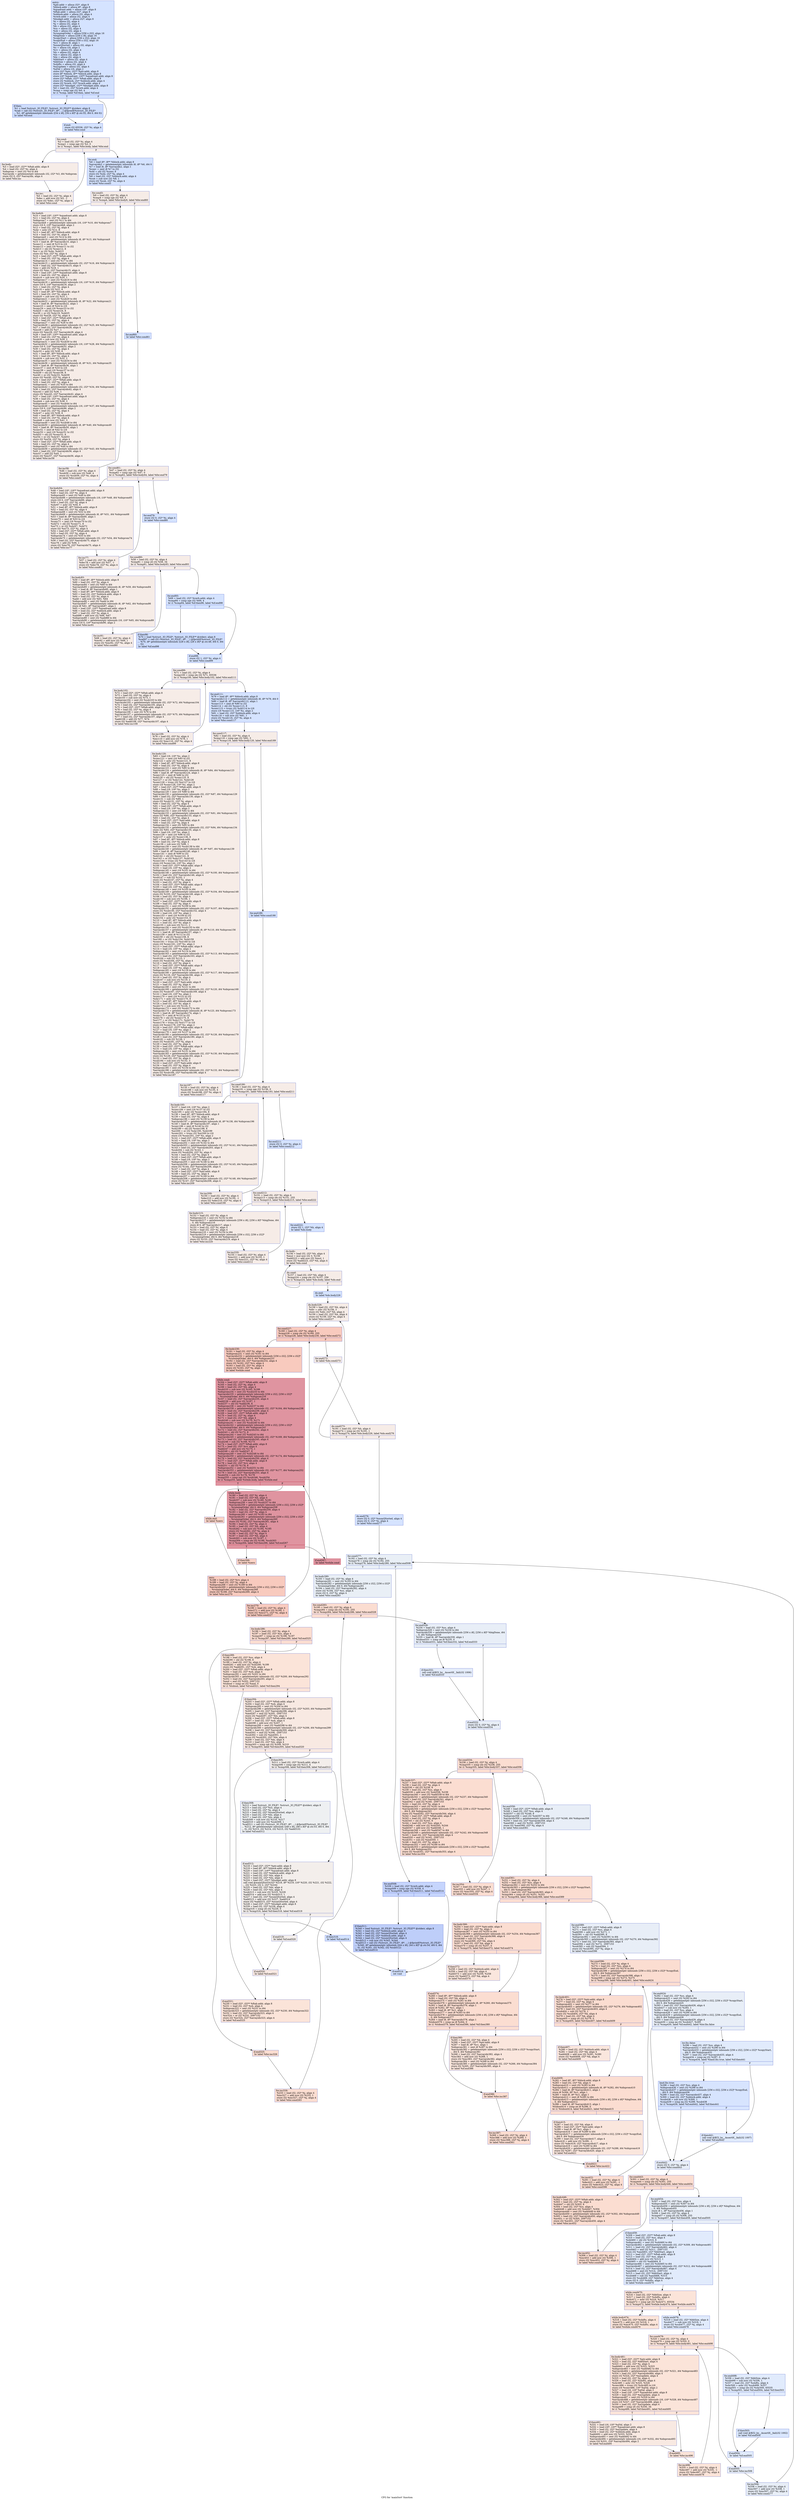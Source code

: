digraph "CFG for 'mainSort' function" {
	label="CFG for 'mainSort' function";

	Node0x558afbf43a50 [shape=record,color="#3d50c3ff", style=filled, fillcolor="#a1c0ff70",label="{entry:\l  %ptr.addr = alloca i32*, align 8\l  %block.addr = alloca i8*, align 8\l  %quadrant.addr = alloca i16*, align 8\l  %ftab.addr = alloca i32*, align 8\l  %nblock.addr = alloca i32, align 4\l  %verb.addr = alloca i32, align 4\l  %budget.addr = alloca i32*, align 8\l  %i = alloca i32, align 4\l  %j = alloca i32, align 4\l  %k = alloca i32, align 4\l  %ss = alloca i32, align 4\l  %sb = alloca i32, align 4\l  %runningOrder = alloca [256 x i32], align 16\l  %bigDone = alloca [256 x i8], align 16\l  %copyStart = alloca [256 x i32], align 16\l  %copyEnd = alloca [256 x i32], align 16\l  %c1 = alloca i8, align 1\l  %numQSorted = alloca i32, align 4\l  %s = alloca i16, align 2\l  %vv = alloca i32, align 4\l  %h = alloca i32, align 4\l  %lo = alloca i32, align 4\l  %hi = alloca i32, align 4\l  %bbStart = alloca i32, align 4\l  %bbSize = alloca i32, align 4\l  %shifts = alloca i32, align 4\l  %a2update = alloca i32, align 4\l  %qVal = alloca i16, align 2\l  store i32* %ptr, i32** %ptr.addr, align 8\l  store i8* %block, i8** %block.addr, align 8\l  store i16* %quadrant, i16** %quadrant.addr, align 8\l  store i32* %ftab, i32** %ftab.addr, align 8\l  store i32 %nblock, i32* %nblock.addr, align 4\l  store i32 %verb, i32* %verb.addr, align 4\l  store i32* %budget, i32** %budget.addr, align 8\l  %0 = load i32, i32* %verb.addr, align 4\l  %cmp = icmp sge i32 %0, 4\l  br i1 %cmp, label %if.then, label %if.end\l|{<s0>T|<s1>F}}"];
	Node0x558afbf43a50:s0 -> Node0x558afbf4bcd0;
	Node0x558afbf43a50:s1 -> Node0x558afbf4bd40;
	Node0x558afbf4bcd0 [shape=record,color="#3d50c3ff", style=filled, fillcolor="#8fb1fe70",label="{if.then:                                          \l  %1 = load %struct._IO_FILE*, %struct._IO_FILE** @stderr, align 8\l  %call = call i32 (%struct._IO_FILE*, i8*, ...) @fprintf(%struct._IO_FILE*\l... %1, i8* getelementptr inbounds ([34 x i8], [34 x i8]* @.str.52, i64 0, i64 0))\l  br label %if.end\l}"];
	Node0x558afbf4bcd0 -> Node0x558afbf4bd40;
	Node0x558afbf4bd40 [shape=record,color="#3d50c3ff", style=filled, fillcolor="#a1c0ff70",label="{if.end:                                           \l  store i32 65536, i32* %i, align 4\l  br label %for.cond\l}"];
	Node0x558afbf4bd40 -> Node0x558afbf4c1c0;
	Node0x558afbf4c1c0 [shape=record,color="#3d50c3ff", style=filled, fillcolor="#ead5c970",label="{for.cond:                                         \l  %2 = load i32, i32* %i, align 4\l  %cmp1 = icmp sge i32 %2, 0\l  br i1 %cmp1, label %for.body, label %for.end\l|{<s0>T|<s1>F}}"];
	Node0x558afbf4c1c0:s0 -> Node0x558afbf4c3e0;
	Node0x558afbf4c1c0:s1 -> Node0x558afbf4c460;
	Node0x558afbf4c3e0 [shape=record,color="#3d50c3ff", style=filled, fillcolor="#ead5c970",label="{for.body:                                         \l  %3 = load i32*, i32** %ftab.addr, align 8\l  %4 = load i32, i32* %i, align 4\l  %idxprom = sext i32 %4 to i64\l  %arrayidx = getelementptr inbounds i32, i32* %3, i64 %idxprom\l  store i32 0, i32* %arrayidx, align 4\l  br label %for.inc\l}"];
	Node0x558afbf4c3e0 -> Node0x558afbf4c870;
	Node0x558afbf4c870 [shape=record,color="#3d50c3ff", style=filled, fillcolor="#ead5c970",label="{for.inc:                                          \l  %5 = load i32, i32* %i, align 4\l  %dec = add nsw i32 %5, -1\l  store i32 %dec, i32* %i, align 4\l  br label %for.cond\l}"];
	Node0x558afbf4c870 -> Node0x558afbf4c1c0;
	Node0x558afbf4c460 [shape=record,color="#3d50c3ff", style=filled, fillcolor="#a1c0ff70",label="{for.end:                                          \l  %6 = load i8*, i8** %block.addr, align 8\l  %arrayidx2 = getelementptr inbounds i8, i8* %6, i64 0\l  %7 = load i8, i8* %arrayidx2, align 1\l  %conv = zext i8 %7 to i32\l  %shl = shl i32 %conv, 8\l  store i32 %shl, i32* %j, align 4\l  %8 = load i32, i32* %nblock.addr, align 4\l  %sub = sub nsw i32 %8, 1\l  store i32 %sub, i32* %i, align 4\l  br label %for.cond3\l}"];
	Node0x558afbf4c460 -> Node0x558afbf4c660;
	Node0x558afbf4c660 [shape=record,color="#3d50c3ff", style=filled, fillcolor="#ead5c970",label="{for.cond3:                                        \l  %9 = load i32, i32* %i, align 4\l  %cmp4 = icmp sge i32 %9, 3\l  br i1 %cmp4, label %for.body6, label %for.end60\l|{<s0>T|<s1>F}}"];
	Node0x558afbf4c660:s0 -> Node0x558afbf4d910;
	Node0x558afbf4c660:s1 -> Node0x558afbf4d990;
	Node0x558afbf4d910 [shape=record,color="#3d50c3ff", style=filled, fillcolor="#ead5c970",label="{for.body6:                                        \l  %10 = load i16*, i16** %quadrant.addr, align 8\l  %11 = load i32, i32* %i, align 4\l  %idxprom7 = sext i32 %11 to i64\l  %arrayidx8 = getelementptr inbounds i16, i16* %10, i64 %idxprom7\l  store i16 0, i16* %arrayidx8, align 2\l  %12 = load i32, i32* %j, align 4\l  %shr = ashr i32 %12, 8\l  %13 = load i8*, i8** %block.addr, align 8\l  %14 = load i32, i32* %i, align 4\l  %idxprom9 = sext i32 %14 to i64\l  %arrayidx10 = getelementptr inbounds i8, i8* %13, i64 %idxprom9\l  %15 = load i8, i8* %arrayidx10, align 1\l  %conv11 = zext i8 %15 to i16\l  %conv12 = zext i16 %conv11 to i32\l  %shl13 = shl i32 %conv12, 8\l  %or = or i32 %shr, %shl13\l  store i32 %or, i32* %j, align 4\l  %16 = load i32*, i32** %ftab.addr, align 8\l  %17 = load i32, i32* %j, align 4\l  %idxprom14 = sext i32 %17 to i64\l  %arrayidx15 = getelementptr inbounds i32, i32* %16, i64 %idxprom14\l  %18 = load i32, i32* %arrayidx15, align 4\l  %inc = add i32 %18, 1\l  store i32 %inc, i32* %arrayidx15, align 4\l  %19 = load i16*, i16** %quadrant.addr, align 8\l  %20 = load i32, i32* %i, align 4\l  %sub16 = sub nsw i32 %20, 1\l  %idxprom17 = sext i32 %sub16 to i64\l  %arrayidx18 = getelementptr inbounds i16, i16* %19, i64 %idxprom17\l  store i16 0, i16* %arrayidx18, align 2\l  %21 = load i32, i32* %j, align 4\l  %shr19 = ashr i32 %21, 8\l  %22 = load i8*, i8** %block.addr, align 8\l  %23 = load i32, i32* %i, align 4\l  %sub20 = sub nsw i32 %23, 1\l  %idxprom21 = sext i32 %sub20 to i64\l  %arrayidx22 = getelementptr inbounds i8, i8* %22, i64 %idxprom21\l  %24 = load i8, i8* %arrayidx22, align 1\l  %conv23 = zext i8 %24 to i16\l  %conv24 = zext i16 %conv23 to i32\l  %shl25 = shl i32 %conv24, 8\l  %or26 = or i32 %shr19, %shl25\l  store i32 %or26, i32* %j, align 4\l  %25 = load i32*, i32** %ftab.addr, align 8\l  %26 = load i32, i32* %j, align 4\l  %idxprom27 = sext i32 %26 to i64\l  %arrayidx28 = getelementptr inbounds i32, i32* %25, i64 %idxprom27\l  %27 = load i32, i32* %arrayidx28, align 4\l  %inc29 = add i32 %27, 1\l  store i32 %inc29, i32* %arrayidx28, align 4\l  %28 = load i16*, i16** %quadrant.addr, align 8\l  %29 = load i32, i32* %i, align 4\l  %sub30 = sub nsw i32 %29, 2\l  %idxprom31 = sext i32 %sub30 to i64\l  %arrayidx32 = getelementptr inbounds i16, i16* %28, i64 %idxprom31\l  store i16 0, i16* %arrayidx32, align 2\l  %30 = load i32, i32* %j, align 4\l  %shr33 = ashr i32 %30, 8\l  %31 = load i8*, i8** %block.addr, align 8\l  %32 = load i32, i32* %i, align 4\l  %sub34 = sub nsw i32 %32, 2\l  %idxprom35 = sext i32 %sub34 to i64\l  %arrayidx36 = getelementptr inbounds i8, i8* %31, i64 %idxprom35\l  %33 = load i8, i8* %arrayidx36, align 1\l  %conv37 = zext i8 %33 to i16\l  %conv38 = zext i16 %conv37 to i32\l  %shl39 = shl i32 %conv38, 8\l  %or40 = or i32 %shr33, %shl39\l  store i32 %or40, i32* %j, align 4\l  %34 = load i32*, i32** %ftab.addr, align 8\l  %35 = load i32, i32* %j, align 4\l  %idxprom41 = sext i32 %35 to i64\l  %arrayidx42 = getelementptr inbounds i32, i32* %34, i64 %idxprom41\l  %36 = load i32, i32* %arrayidx42, align 4\l  %inc43 = add i32 %36, 1\l  store i32 %inc43, i32* %arrayidx42, align 4\l  %37 = load i16*, i16** %quadrant.addr, align 8\l  %38 = load i32, i32* %i, align 4\l  %sub44 = sub nsw i32 %38, 3\l  %idxprom45 = sext i32 %sub44 to i64\l  %arrayidx46 = getelementptr inbounds i16, i16* %37, i64 %idxprom45\l  store i16 0, i16* %arrayidx46, align 2\l  %39 = load i32, i32* %j, align 4\l  %shr47 = ashr i32 %39, 8\l  %40 = load i8*, i8** %block.addr, align 8\l  %41 = load i32, i32* %i, align 4\l  %sub48 = sub nsw i32 %41, 3\l  %idxprom49 = sext i32 %sub48 to i64\l  %arrayidx50 = getelementptr inbounds i8, i8* %40, i64 %idxprom49\l  %42 = load i8, i8* %arrayidx50, align 1\l  %conv51 = zext i8 %42 to i16\l  %conv52 = zext i16 %conv51 to i32\l  %shl53 = shl i32 %conv52, 8\l  %or54 = or i32 %shr47, %shl53\l  store i32 %or54, i32* %j, align 4\l  %43 = load i32*, i32** %ftab.addr, align 8\l  %44 = load i32, i32* %j, align 4\l  %idxprom55 = sext i32 %44 to i64\l  %arrayidx56 = getelementptr inbounds i32, i32* %43, i64 %idxprom55\l  %45 = load i32, i32* %arrayidx56, align 4\l  %inc57 = add i32 %45, 1\l  store i32 %inc57, i32* %arrayidx56, align 4\l  br label %for.inc58\l}"];
	Node0x558afbf4d910 -> Node0x558afbf51bc0;
	Node0x558afbf51bc0 [shape=record,color="#3d50c3ff", style=filled, fillcolor="#ead5c970",label="{for.inc58:                                        \l  %46 = load i32, i32* %i, align 4\l  %sub59 = sub nsw i32 %46, 4\l  store i32 %sub59, i32* %i, align 4\l  br label %for.cond3\l}"];
	Node0x558afbf51bc0 -> Node0x558afbf4c660;
	Node0x558afbf4d990 [shape=record,color="#3d50c3ff", style=filled, fillcolor="#a1c0ff70",label="{for.end60:                                        \l  br label %for.cond61\l}"];
	Node0x558afbf4d990 -> Node0x558afbf51ed0;
	Node0x558afbf51ed0 [shape=record,color="#3d50c3ff", style=filled, fillcolor="#ead5c970",label="{for.cond61:                                       \l  %47 = load i32, i32* %i, align 4\l  %cmp62 = icmp sge i32 %47, 0\l  br i1 %cmp62, label %for.body64, label %for.end79\l|{<s0>T|<s1>F}}"];
	Node0x558afbf51ed0:s0 -> Node0x558afbf520e0;
	Node0x558afbf51ed0:s1 -> Node0x558afbf52160;
	Node0x558afbf520e0 [shape=record,color="#3d50c3ff", style=filled, fillcolor="#ead5c970",label="{for.body64:                                       \l  %48 = load i16*, i16** %quadrant.addr, align 8\l  %49 = load i32, i32* %i, align 4\l  %idxprom65 = sext i32 %49 to i64\l  %arrayidx66 = getelementptr inbounds i16, i16* %48, i64 %idxprom65\l  store i16 0, i16* %arrayidx66, align 2\l  %50 = load i32, i32* %j, align 4\l  %shr67 = ashr i32 %50, 8\l  %51 = load i8*, i8** %block.addr, align 8\l  %52 = load i32, i32* %i, align 4\l  %idxprom68 = sext i32 %52 to i64\l  %arrayidx69 = getelementptr inbounds i8, i8* %51, i64 %idxprom68\l  %53 = load i8, i8* %arrayidx69, align 1\l  %conv70 = zext i8 %53 to i16\l  %conv71 = zext i16 %conv70 to i32\l  %shl72 = shl i32 %conv71, 8\l  %or73 = or i32 %shr67, %shl72\l  store i32 %or73, i32* %j, align 4\l  %54 = load i32*, i32** %ftab.addr, align 8\l  %55 = load i32, i32* %j, align 4\l  %idxprom74 = sext i32 %55 to i64\l  %arrayidx75 = getelementptr inbounds i32, i32* %54, i64 %idxprom74\l  %56 = load i32, i32* %arrayidx75, align 4\l  %inc76 = add i32 %56, 1\l  store i32 %inc76, i32* %arrayidx75, align 4\l  br label %for.inc77\l}"];
	Node0x558afbf520e0 -> Node0x558afbf53060;
	Node0x558afbf53060 [shape=record,color="#3d50c3ff", style=filled, fillcolor="#ead5c970",label="{for.inc77:                                        \l  %57 = load i32, i32* %i, align 4\l  %dec78 = add nsw i32 %57, -1\l  store i32 %dec78, i32* %i, align 4\l  br label %for.cond61\l}"];
	Node0x558afbf53060 -> Node0x558afbf51ed0;
	Node0x558afbf52160 [shape=record,color="#3d50c3ff", style=filled, fillcolor="#a1c0ff70",label="{for.end79:                                        \l  store i32 0, i32* %i, align 4\l  br label %for.cond80\l}"];
	Node0x558afbf52160 -> Node0x558afbf53400;
	Node0x558afbf53400 [shape=record,color="#3d50c3ff", style=filled, fillcolor="#ead5c970",label="{for.cond80:                                       \l  %58 = load i32, i32* %i, align 4\l  %cmp81 = icmp slt i32 %58, 34\l  br i1 %cmp81, label %for.body83, label %for.end93\l|{<s0>T|<s1>F}}"];
	Node0x558afbf53400:s0 -> Node0x558afbf53610;
	Node0x558afbf53400:s1 -> Node0x558afbf53690;
	Node0x558afbf53610 [shape=record,color="#3d50c3ff", style=filled, fillcolor="#ead5c970",label="{for.body83:                                       \l  %59 = load i8*, i8** %block.addr, align 8\l  %60 = load i32, i32* %i, align 4\l  %idxprom84 = sext i32 %60 to i64\l  %arrayidx85 = getelementptr inbounds i8, i8* %59, i64 %idxprom84\l  %61 = load i8, i8* %arrayidx85, align 1\l  %62 = load i8*, i8** %block.addr, align 8\l  %63 = load i32, i32* %nblock.addr, align 4\l  %64 = load i32, i32* %i, align 4\l  %add = add nsw i32 %63, %64\l  %idxprom86 = sext i32 %add to i64\l  %arrayidx87 = getelementptr inbounds i8, i8* %62, i64 %idxprom86\l  store i8 %61, i8* %arrayidx87, align 1\l  %65 = load i16*, i16** %quadrant.addr, align 8\l  %66 = load i32, i32* %nblock.addr, align 4\l  %67 = load i32, i32* %i, align 4\l  %add88 = add nsw i32 %66, %67\l  %idxprom89 = sext i32 %add88 to i64\l  %arrayidx90 = getelementptr inbounds i16, i16* %65, i64 %idxprom89\l  store i16 0, i16* %arrayidx90, align 2\l  br label %for.inc91\l}"];
	Node0x558afbf53610 -> Node0x558afbf54280;
	Node0x558afbf54280 [shape=record,color="#3d50c3ff", style=filled, fillcolor="#ead5c970",label="{for.inc91:                                        \l  %68 = load i32, i32* %i, align 4\l  %inc92 = add nsw i32 %68, 1\l  store i32 %inc92, i32* %i, align 4\l  br label %for.cond80\l}"];
	Node0x558afbf54280 -> Node0x558afbf53400;
	Node0x558afbf53690 [shape=record,color="#3d50c3ff", style=filled, fillcolor="#a1c0ff70",label="{for.end93:                                        \l  %69 = load i32, i32* %verb.addr, align 4\l  %cmp94 = icmp sge i32 %69, 4\l  br i1 %cmp94, label %if.then96, label %if.end98\l|{<s0>T|<s1>F}}"];
	Node0x558afbf53690:s0 -> Node0x558afbf546b0;
	Node0x558afbf53690:s1 -> Node0x558afbf54730;
	Node0x558afbf546b0 [shape=record,color="#3d50c3ff", style=filled, fillcolor="#8fb1fe70",label="{if.then96:                                        \l  %70 = load %struct._IO_FILE*, %struct._IO_FILE** @stderr, align 8\l  %call97 = call i32 (%struct._IO_FILE*, i8*, ...) @fprintf(%struct._IO_FILE*\l... %70, i8* getelementptr inbounds ([28 x i8], [28 x i8]* @.str.48, i64 0, i64\l... 0))\l  br label %if.end98\l}"];
	Node0x558afbf546b0 -> Node0x558afbf54730;
	Node0x558afbf54730 [shape=record,color="#3d50c3ff", style=filled, fillcolor="#a1c0ff70",label="{if.end98:                                         \l  store i32 1, i32* %i, align 4\l  br label %for.cond99\l}"];
	Node0x558afbf54730 -> Node0x558afbf54b00;
	Node0x558afbf54b00 [shape=record,color="#3d50c3ff", style=filled, fillcolor="#ead5c970",label="{for.cond99:                                       \l  %71 = load i32, i32* %i, align 4\l  %cmp100 = icmp sle i32 %71, 65536\l  br i1 %cmp100, label %for.body102, label %for.end111\l|{<s0>T|<s1>F}}"];
	Node0x558afbf54b00:s0 -> Node0x558afbf54d10;
	Node0x558afbf54b00:s1 -> Node0x558afbf54d90;
	Node0x558afbf54d10 [shape=record,color="#3d50c3ff", style=filled, fillcolor="#ead5c970",label="{for.body102:                                      \l  %72 = load i32*, i32** %ftab.addr, align 8\l  %73 = load i32, i32* %i, align 4\l  %sub103 = sub nsw i32 %73, 1\l  %idxprom104 = sext i32 %sub103 to i64\l  %arrayidx105 = getelementptr inbounds i32, i32* %72, i64 %idxprom104\l  %74 = load i32, i32* %arrayidx105, align 4\l  %75 = load i32*, i32** %ftab.addr, align 8\l  %76 = load i32, i32* %i, align 4\l  %idxprom106 = sext i32 %76 to i64\l  %arrayidx107 = getelementptr inbounds i32, i32* %75, i64 %idxprom106\l  %77 = load i32, i32* %arrayidx107, align 4\l  %add108 = add i32 %77, %74\l  store i32 %add108, i32* %arrayidx107, align 4\l  br label %for.inc109\l}"];
	Node0x558afbf54d10 -> Node0x558afbf55630;
	Node0x558afbf55630 [shape=record,color="#3d50c3ff", style=filled, fillcolor="#ead5c970",label="{for.inc109:                                       \l  %78 = load i32, i32* %i, align 4\l  %inc110 = add nsw i32 %78, 1\l  store i32 %inc110, i32* %i, align 4\l  br label %for.cond99\l}"];
	Node0x558afbf55630 -> Node0x558afbf54b00;
	Node0x558afbf54d90 [shape=record,color="#3d50c3ff", style=filled, fillcolor="#a1c0ff70",label="{for.end111:                                       \l  %79 = load i8*, i8** %block.addr, align 8\l  %arrayidx112 = getelementptr inbounds i8, i8* %79, i64 0\l  %80 = load i8, i8* %arrayidx112, align 1\l  %conv113 = zext i8 %80 to i32\l  %shl114 = shl i32 %conv113, 8\l  %conv115 = trunc i32 %shl114 to i16\l  store i16 %conv115, i16* %s, align 2\l  %81 = load i32, i32* %nblock.addr, align 4\l  %sub116 = sub nsw i32 %81, 1\l  store i32 %sub116, i32* %i, align 4\l  br label %for.cond117\l}"];
	Node0x558afbf54d90 -> Node0x558afbf55f00;
	Node0x558afbf55f00 [shape=record,color="#3d50c3ff", style=filled, fillcolor="#ead5c970",label="{for.cond117:                                      \l  %82 = load i32, i32* %i, align 4\l  %cmp118 = icmp sge i32 %82, 3\l  br i1 %cmp118, label %for.body120, label %for.end189\l|{<s0>T|<s1>F}}"];
	Node0x558afbf55f00:s0 -> Node0x558afbf56110;
	Node0x558afbf55f00:s1 -> Node0x558afbf56190;
	Node0x558afbf56110 [shape=record,color="#3d50c3ff", style=filled, fillcolor="#ead5c970",label="{for.body120:                                      \l  %83 = load i16, i16* %s, align 2\l  %conv121 = zext i16 %83 to i32\l  %shr122 = ashr i32 %conv121, 8\l  %84 = load i8*, i8** %block.addr, align 8\l  %85 = load i32, i32* %i, align 4\l  %idxprom123 = sext i32 %85 to i64\l  %arrayidx124 = getelementptr inbounds i8, i8* %84, i64 %idxprom123\l  %86 = load i8, i8* %arrayidx124, align 1\l  %conv125 = zext i8 %86 to i32\l  %shl126 = shl i32 %conv125, 8\l  %or127 = or i32 %shr122, %shl126\l  %conv128 = trunc i32 %or127 to i16\l  store i16 %conv128, i16* %s, align 2\l  %87 = load i32*, i32** %ftab.addr, align 8\l  %88 = load i16, i16* %s, align 2\l  %idxprom129 = zext i16 %88 to i64\l  %arrayidx130 = getelementptr inbounds i32, i32* %87, i64 %idxprom129\l  %89 = load i32, i32* %arrayidx130, align 4\l  %sub131 = sub i32 %89, 1\l  store i32 %sub131, i32* %j, align 4\l  %90 = load i32, i32* %j, align 4\l  %91 = load i32*, i32** %ftab.addr, align 8\l  %92 = load i16, i16* %s, align 2\l  %idxprom132 = zext i16 %92 to i64\l  %arrayidx133 = getelementptr inbounds i32, i32* %91, i64 %idxprom132\l  store i32 %90, i32* %arrayidx133, align 4\l  %93 = load i32, i32* %i, align 4\l  %94 = load i32*, i32** %ptr.addr, align 8\l  %95 = load i32, i32* %j, align 4\l  %idxprom134 = sext i32 %95 to i64\l  %arrayidx135 = getelementptr inbounds i32, i32* %94, i64 %idxprom134\l  store i32 %93, i32* %arrayidx135, align 4\l  %96 = load i16, i16* %s, align 2\l  %conv136 = zext i16 %96 to i32\l  %shr137 = ashr i32 %conv136, 8\l  %97 = load i8*, i8** %block.addr, align 8\l  %98 = load i32, i32* %i, align 4\l  %sub138 = sub nsw i32 %98, 1\l  %idxprom139 = sext i32 %sub138 to i64\l  %arrayidx140 = getelementptr inbounds i8, i8* %97, i64 %idxprom139\l  %99 = load i8, i8* %arrayidx140, align 1\l  %conv141 = zext i8 %99 to i32\l  %shl142 = shl i32 %conv141, 8\l  %or143 = or i32 %shr137, %shl142\l  %conv144 = trunc i32 %or143 to i16\l  store i16 %conv144, i16* %s, align 2\l  %100 = load i32*, i32** %ftab.addr, align 8\l  %101 = load i16, i16* %s, align 2\l  %idxprom145 = zext i16 %101 to i64\l  %arrayidx146 = getelementptr inbounds i32, i32* %100, i64 %idxprom145\l  %102 = load i32, i32* %arrayidx146, align 4\l  %sub147 = sub i32 %102, 1\l  store i32 %sub147, i32* %j, align 4\l  %103 = load i32, i32* %j, align 4\l  %104 = load i32*, i32** %ftab.addr, align 8\l  %105 = load i16, i16* %s, align 2\l  %idxprom148 = zext i16 %105 to i64\l  %arrayidx149 = getelementptr inbounds i32, i32* %104, i64 %idxprom148\l  store i32 %103, i32* %arrayidx149, align 4\l  %106 = load i32, i32* %i, align 4\l  %sub150 = sub nsw i32 %106, 1\l  %107 = load i32*, i32** %ptr.addr, align 8\l  %108 = load i32, i32* %j, align 4\l  %idxprom151 = sext i32 %108 to i64\l  %arrayidx152 = getelementptr inbounds i32, i32* %107, i64 %idxprom151\l  store i32 %sub150, i32* %arrayidx152, align 4\l  %109 = load i16, i16* %s, align 2\l  %conv153 = zext i16 %109 to i32\l  %shr154 = ashr i32 %conv153, 8\l  %110 = load i8*, i8** %block.addr, align 8\l  %111 = load i32, i32* %i, align 4\l  %sub155 = sub nsw i32 %111, 2\l  %idxprom156 = sext i32 %sub155 to i64\l  %arrayidx157 = getelementptr inbounds i8, i8* %110, i64 %idxprom156\l  %112 = load i8, i8* %arrayidx157, align 1\l  %conv158 = zext i8 %112 to i32\l  %shl159 = shl i32 %conv158, 8\l  %or160 = or i32 %shr154, %shl159\l  %conv161 = trunc i32 %or160 to i16\l  store i16 %conv161, i16* %s, align 2\l  %113 = load i32*, i32** %ftab.addr, align 8\l  %114 = load i16, i16* %s, align 2\l  %idxprom162 = zext i16 %114 to i64\l  %arrayidx163 = getelementptr inbounds i32, i32* %113, i64 %idxprom162\l  %115 = load i32, i32* %arrayidx163, align 4\l  %sub164 = sub i32 %115, 1\l  store i32 %sub164, i32* %j, align 4\l  %116 = load i32, i32* %j, align 4\l  %117 = load i32*, i32** %ftab.addr, align 8\l  %118 = load i16, i16* %s, align 2\l  %idxprom165 = zext i16 %118 to i64\l  %arrayidx166 = getelementptr inbounds i32, i32* %117, i64 %idxprom165\l  store i32 %116, i32* %arrayidx166, align 4\l  %119 = load i32, i32* %i, align 4\l  %sub167 = sub nsw i32 %119, 2\l  %120 = load i32*, i32** %ptr.addr, align 8\l  %121 = load i32, i32* %j, align 4\l  %idxprom168 = sext i32 %121 to i64\l  %arrayidx169 = getelementptr inbounds i32, i32* %120, i64 %idxprom168\l  store i32 %sub167, i32* %arrayidx169, align 4\l  %122 = load i16, i16* %s, align 2\l  %conv170 = zext i16 %122 to i32\l  %shr171 = ashr i32 %conv170, 8\l  %123 = load i8*, i8** %block.addr, align 8\l  %124 = load i32, i32* %i, align 4\l  %sub172 = sub nsw i32 %124, 3\l  %idxprom173 = sext i32 %sub172 to i64\l  %arrayidx174 = getelementptr inbounds i8, i8* %123, i64 %idxprom173\l  %125 = load i8, i8* %arrayidx174, align 1\l  %conv175 = zext i8 %125 to i32\l  %shl176 = shl i32 %conv175, 8\l  %or177 = or i32 %shr171, %shl176\l  %conv178 = trunc i32 %or177 to i16\l  store i16 %conv178, i16* %s, align 2\l  %126 = load i32*, i32** %ftab.addr, align 8\l  %127 = load i16, i16* %s, align 2\l  %idxprom179 = zext i16 %127 to i64\l  %arrayidx180 = getelementptr inbounds i32, i32* %126, i64 %idxprom179\l  %128 = load i32, i32* %arrayidx180, align 4\l  %sub181 = sub i32 %128, 1\l  store i32 %sub181, i32* %j, align 4\l  %129 = load i32, i32* %j, align 4\l  %130 = load i32*, i32** %ftab.addr, align 8\l  %131 = load i16, i16* %s, align 2\l  %idxprom182 = zext i16 %131 to i64\l  %arrayidx183 = getelementptr inbounds i32, i32* %130, i64 %idxprom182\l  store i32 %129, i32* %arrayidx183, align 4\l  %132 = load i32, i32* %i, align 4\l  %sub184 = sub nsw i32 %132, 3\l  %133 = load i32*, i32** %ptr.addr, align 8\l  %134 = load i32, i32* %j, align 4\l  %idxprom185 = sext i32 %134 to i64\l  %arrayidx186 = getelementptr inbounds i32, i32* %133, i64 %idxprom185\l  store i32 %sub184, i32* %arrayidx186, align 4\l  br label %for.inc187\l}"];
	Node0x558afbf56110 -> Node0x558afbf60380;
	Node0x558afbf60380 [shape=record,color="#3d50c3ff", style=filled, fillcolor="#ead5c970",label="{for.inc187:                                       \l  %135 = load i32, i32* %i, align 4\l  %sub188 = sub nsw i32 %135, 4\l  store i32 %sub188, i32* %i, align 4\l  br label %for.cond117\l}"];
	Node0x558afbf60380 -> Node0x558afbf55f00;
	Node0x558afbf56190 [shape=record,color="#3d50c3ff", style=filled, fillcolor="#a1c0ff70",label="{for.end189:                                       \l  br label %for.cond190\l}"];
	Node0x558afbf56190 -> Node0x558afbf60690;
	Node0x558afbf60690 [shape=record,color="#3d50c3ff", style=filled, fillcolor="#ead5c970",label="{for.cond190:                                      \l  %136 = load i32, i32* %i, align 4\l  %cmp191 = icmp sge i32 %136, 0\l  br i1 %cmp191, label %for.body193, label %for.end211\l|{<s0>T|<s1>F}}"];
	Node0x558afbf60690:s0 -> Node0x558afbf608a0;
	Node0x558afbf60690:s1 -> Node0x558afbf60920;
	Node0x558afbf608a0 [shape=record,color="#3d50c3ff", style=filled, fillcolor="#ead5c970",label="{for.body193:                                      \l  %137 = load i16, i16* %s, align 2\l  %conv194 = zext i16 %137 to i32\l  %shr195 = ashr i32 %conv194, 8\l  %138 = load i8*, i8** %block.addr, align 8\l  %139 = load i32, i32* %i, align 4\l  %idxprom196 = sext i32 %139 to i64\l  %arrayidx197 = getelementptr inbounds i8, i8* %138, i64 %idxprom196\l  %140 = load i8, i8* %arrayidx197, align 1\l  %conv198 = zext i8 %140 to i32\l  %shl199 = shl i32 %conv198, 8\l  %or200 = or i32 %shr195, %shl199\l  %conv201 = trunc i32 %or200 to i16\l  store i16 %conv201, i16* %s, align 2\l  %141 = load i32*, i32** %ftab.addr, align 8\l  %142 = load i16, i16* %s, align 2\l  %idxprom202 = zext i16 %142 to i64\l  %arrayidx203 = getelementptr inbounds i32, i32* %141, i64 %idxprom202\l  %143 = load i32, i32* %arrayidx203, align 4\l  %sub204 = sub i32 %143, 1\l  store i32 %sub204, i32* %j, align 4\l  %144 = load i32, i32* %j, align 4\l  %145 = load i32*, i32** %ftab.addr, align 8\l  %146 = load i16, i16* %s, align 2\l  %idxprom205 = zext i16 %146 to i64\l  %arrayidx206 = getelementptr inbounds i32, i32* %145, i64 %idxprom205\l  store i32 %144, i32* %arrayidx206, align 4\l  %147 = load i32, i32* %i, align 4\l  %148 = load i32*, i32** %ptr.addr, align 8\l  %149 = load i32, i32* %j, align 4\l  %idxprom207 = sext i32 %149 to i64\l  %arrayidx208 = getelementptr inbounds i32, i32* %148, i64 %idxprom207\l  store i32 %147, i32* %arrayidx208, align 4\l  br label %for.inc209\l}"];
	Node0x558afbf608a0 -> Node0x558afbf61c70;
	Node0x558afbf61c70 [shape=record,color="#3d50c3ff", style=filled, fillcolor="#ead5c970",label="{for.inc209:                                       \l  %150 = load i32, i32* %i, align 4\l  %dec210 = add nsw i32 %150, -1\l  store i32 %dec210, i32* %i, align 4\l  br label %for.cond190\l}"];
	Node0x558afbf61c70 -> Node0x558afbf60690;
	Node0x558afbf60920 [shape=record,color="#3d50c3ff", style=filled, fillcolor="#a1c0ff70",label="{for.end211:                                       \l  store i32 0, i32* %i, align 4\l  br label %for.cond212\l}"];
	Node0x558afbf60920 -> Node0x558afbf62010;
	Node0x558afbf62010 [shape=record,color="#3d50c3ff", style=filled, fillcolor="#ead5c970",label="{for.cond212:                                      \l  %151 = load i32, i32* %i, align 4\l  %cmp213 = icmp sle i32 %151, 255\l  br i1 %cmp213, label %for.body215, label %for.end222\l|{<s0>T|<s1>F}}"];
	Node0x558afbf62010:s0 -> Node0x558afbf62250;
	Node0x558afbf62010:s1 -> Node0x558afbf622d0;
	Node0x558afbf62250 [shape=record,color="#3d50c3ff", style=filled, fillcolor="#ead5c970",label="{for.body215:                                      \l  %152 = load i32, i32* %i, align 4\l  %idxprom216 = sext i32 %152 to i64\l  %arrayidx217 = getelementptr inbounds [256 x i8], [256 x i8]* %bigDone, i64\l... 0, i64 %idxprom216\l  store i8 0, i8* %arrayidx217, align 1\l  %153 = load i32, i32* %i, align 4\l  %154 = load i32, i32* %i, align 4\l  %idxprom218 = sext i32 %154 to i64\l  %arrayidx219 = getelementptr inbounds [256 x i32], [256 x i32]*\l... %runningOrder, i64 0, i64 %idxprom218\l  store i32 %153, i32* %arrayidx219, align 4\l  br label %for.inc220\l}"];
	Node0x558afbf62250 -> Node0x558afbf62990;
	Node0x558afbf62990 [shape=record,color="#3d50c3ff", style=filled, fillcolor="#ead5c970",label="{for.inc220:                                       \l  %155 = load i32, i32* %i, align 4\l  %inc221 = add nsw i32 %155, 1\l  store i32 %inc221, i32* %i, align 4\l  br label %for.cond212\l}"];
	Node0x558afbf62990 -> Node0x558afbf62010;
	Node0x558afbf622d0 [shape=record,color="#3d50c3ff", style=filled, fillcolor="#a1c0ff70",label="{for.end222:                                       \l  store i32 1, i32* %h, align 4\l  br label %do.body\l}"];
	Node0x558afbf622d0 -> Node0x558afbf62d30;
	Node0x558afbf62d30 [shape=record,color="#3d50c3ff", style=filled, fillcolor="#ead5c970",label="{do.body:                                          \l  %156 = load i32, i32* %h, align 4\l  %mul = mul nsw i32 3, %156\l  %add223 = add nsw i32 %mul, 1\l  store i32 %add223, i32* %h, align 4\l  br label %do.cond\l}"];
	Node0x558afbf62d30 -> Node0x558afbf63070;
	Node0x558afbf63070 [shape=record,color="#3d50c3ff", style=filled, fillcolor="#ead5c970",label="{do.cond:                                          \l  %157 = load i32, i32* %h, align 4\l  %cmp224 = icmp sle i32 %157, 256\l  br i1 %cmp224, label %do.body, label %do.end\l|{<s0>T|<s1>F}}"];
	Node0x558afbf63070:s0 -> Node0x558afbf62d30;
	Node0x558afbf63070:s1 -> Node0x558afbf63270;
	Node0x558afbf63270 [shape=record,color="#3d50c3ff", style=filled, fillcolor="#a1c0ff70",label="{do.end:                                           \l  br label %do.body226\l}"];
	Node0x558afbf63270 -> Node0x558afbf63390;
	Node0x558afbf63390 [shape=record,color="#3d50c3ff", style=filled, fillcolor="#ead5c970",label="{do.body226:                                       \l  %158 = load i32, i32* %h, align 4\l  %div = sdiv i32 %158, 3\l  store i32 %div, i32* %h, align 4\l  %159 = load i32, i32* %h, align 4\l  store i32 %159, i32* %i, align 4\l  br label %for.cond227\l}"];
	Node0x558afbf63390 -> Node0x558afbf63730;
	Node0x558afbf63730 [shape=record,color="#3d50c3ff", style=filled, fillcolor="#ef886b70",label="{for.cond227:                                      \l  %160 = load i32, i32* %i, align 4\l  %cmp228 = icmp sle i32 %160, 255\l  br i1 %cmp228, label %for.body230, label %for.end272\l|{<s0>T|<s1>F}}"];
	Node0x558afbf63730:s0 -> Node0x558afbf63940;
	Node0x558afbf63730:s1 -> Node0x558afbf639c0;
	Node0x558afbf63940 [shape=record,color="#3d50c3ff", style=filled, fillcolor="#ef886b70",label="{for.body230:                                      \l  %161 = load i32, i32* %i, align 4\l  %idxprom231 = sext i32 %161 to i64\l  %arrayidx232 = getelementptr inbounds [256 x i32], [256 x i32]*\l... %runningOrder, i64 0, i64 %idxprom231\l  %162 = load i32, i32* %arrayidx232, align 4\l  store i32 %162, i32* %vv, align 4\l  %163 = load i32, i32* %i, align 4\l  store i32 %163, i32* %j, align 4\l  br label %while.cond\l}"];
	Node0x558afbf63940 -> Node0x558afbf63ef0;
	Node0x558afbf63ef0 [shape=record,color="#b70d28ff", style=filled, fillcolor="#b70d2870",label="{while.cond:                                       \l  %164 = load i32*, i32** %ftab.addr, align 8\l  %165 = load i32, i32* %j, align 4\l  %166 = load i32, i32* %h, align 4\l  %sub233 = sub nsw i32 %165, %166\l  %idxprom234 = sext i32 %sub233 to i64\l  %arrayidx235 = getelementptr inbounds [256 x i32], [256 x i32]*\l... %runningOrder, i64 0, i64 %idxprom234\l  %167 = load i32, i32* %arrayidx235, align 4\l  %add236 = add nsw i32 %167, 1\l  %shl237 = shl i32 %add236, 8\l  %idxprom238 = sext i32 %shl237 to i64\l  %arrayidx239 = getelementptr inbounds i32, i32* %164, i64 %idxprom238\l  %168 = load i32, i32* %arrayidx239, align 4\l  %169 = load i32*, i32** %ftab.addr, align 8\l  %170 = load i32, i32* %j, align 4\l  %171 = load i32, i32* %h, align 4\l  %sub240 = sub nsw i32 %170, %171\l  %idxprom241 = sext i32 %sub240 to i64\l  %arrayidx242 = getelementptr inbounds [256 x i32], [256 x i32]*\l... %runningOrder, i64 0, i64 %idxprom241\l  %172 = load i32, i32* %arrayidx242, align 4\l  %shl243 = shl i32 %172, 8\l  %idxprom244 = sext i32 %shl243 to i64\l  %arrayidx245 = getelementptr inbounds i32, i32* %169, i64 %idxprom244\l  %173 = load i32, i32* %arrayidx245, align 4\l  %sub246 = sub i32 %168, %173\l  %174 = load i32*, i32** %ftab.addr, align 8\l  %175 = load i32, i32* %vv, align 4\l  %add247 = add nsw i32 %175, 1\l  %shl248 = shl i32 %add247, 8\l  %idxprom249 = sext i32 %shl248 to i64\l  %arrayidx250 = getelementptr inbounds i32, i32* %174, i64 %idxprom249\l  %176 = load i32, i32* %arrayidx250, align 4\l  %177 = load i32*, i32** %ftab.addr, align 8\l  %178 = load i32, i32* %vv, align 4\l  %shl251 = shl i32 %178, 8\l  %idxprom252 = sext i32 %shl251 to i64\l  %arrayidx253 = getelementptr inbounds i32, i32* %177, i64 %idxprom252\l  %179 = load i32, i32* %arrayidx253, align 4\l  %sub254 = sub i32 %176, %179\l  %cmp255 = icmp ugt i32 %sub246, %sub254\l  br i1 %cmp255, label %while.body, label %while.end\l|{<s0>T|<s1>F}}"];
	Node0x558afbf63ef0:s0 -> Node0x558afbf65750;
	Node0x558afbf63ef0:s1 -> Node0x558afbf657d0;
	Node0x558afbf65750 [shape=record,color="#b70d28ff", style=filled, fillcolor="#b70d2870",label="{while.body:                                       \l  %180 = load i32, i32* %j, align 4\l  %181 = load i32, i32* %h, align 4\l  %sub257 = sub nsw i32 %180, %181\l  %idxprom258 = sext i32 %sub257 to i64\l  %arrayidx259 = getelementptr inbounds [256 x i32], [256 x i32]*\l... %runningOrder, i64 0, i64 %idxprom258\l  %182 = load i32, i32* %arrayidx259, align 4\l  %183 = load i32, i32* %j, align 4\l  %idxprom260 = sext i32 %183 to i64\l  %arrayidx261 = getelementptr inbounds [256 x i32], [256 x i32]*\l... %runningOrder, i64 0, i64 %idxprom260\l  store i32 %182, i32* %arrayidx261, align 4\l  %184 = load i32, i32* %j, align 4\l  %185 = load i32, i32* %h, align 4\l  %sub262 = sub nsw i32 %184, %185\l  store i32 %sub262, i32* %j, align 4\l  %186 = load i32, i32* %j, align 4\l  %187 = load i32, i32* %h, align 4\l  %sub263 = sub nsw i32 %187, 1\l  %cmp264 = icmp sle i32 %186, %sub263\l  br i1 %cmp264, label %if.then266, label %if.end267\l|{<s0>T|<s1>F}}"];
	Node0x558afbf65750:s0 -> Node0x558afbf66380;
	Node0x558afbf65750:s1 -> Node0x558afbf66400;
	Node0x558afbf66380 [shape=record,color="#3d50c3ff", style=filled, fillcolor="#f59c7d70",label="{if.then266:                                       \l  br label %zero\l}"];
	Node0x558afbf66380 -> Node0x558afbf66530;
	Node0x558afbf66400 [shape=record,color="#b70d28ff", style=filled, fillcolor="#b70d2870",label="{if.end267:                                        \l  br label %while.cond\l}"];
	Node0x558afbf66400 -> Node0x558afbf63ef0;
	Node0x558afbf657d0 [shape=record,color="#3d50c3ff", style=filled, fillcolor="#f59c7d70",label="{while.end:                                        \l  br label %zero\l}"];
	Node0x558afbf657d0 -> Node0x558afbf66530;
	Node0x558afbf66530 [shape=record,color="#3d50c3ff", style=filled, fillcolor="#ef886b70",label="{zero:                                             \l  %188 = load i32, i32* %vv, align 4\l  %189 = load i32, i32* %j, align 4\l  %idxprom268 = sext i32 %189 to i64\l  %arrayidx269 = getelementptr inbounds [256 x i32], [256 x i32]*\l... %runningOrder, i64 0, i64 %idxprom268\l  store i32 %188, i32* %arrayidx269, align 4\l  br label %for.inc270\l}"];
	Node0x558afbf66530 -> Node0x558afbf669f0;
	Node0x558afbf669f0 [shape=record,color="#3d50c3ff", style=filled, fillcolor="#ef886b70",label="{for.inc270:                                       \l  %190 = load i32, i32* %i, align 4\l  %inc271 = add nsw i32 %190, 1\l  store i32 %inc271, i32* %i, align 4\l  br label %for.cond227\l}"];
	Node0x558afbf669f0 -> Node0x558afbf63730;
	Node0x558afbf639c0 [shape=record,color="#3d50c3ff", style=filled, fillcolor="#ead5c970",label="{for.end272:                                       \l  br label %do.cond273\l}"];
	Node0x558afbf639c0 -> Node0x558afbf66d00;
	Node0x558afbf66d00 [shape=record,color="#3d50c3ff", style=filled, fillcolor="#ead5c970",label="{do.cond273:                                       \l  %191 = load i32, i32* %h, align 4\l  %cmp274 = icmp ne i32 %191, 1\l  br i1 %cmp274, label %do.body226, label %do.end276\l|{<s0>T|<s1>F}}"];
	Node0x558afbf66d00:s0 -> Node0x558afbf63390;
	Node0x558afbf66d00:s1 -> Node0x558afbf66f10;
	Node0x558afbf66f10 [shape=record,color="#3d50c3ff", style=filled, fillcolor="#a1c0ff70",label="{do.end276:                                        \l  store i32 0, i32* %numQSorted, align 4\l  store i32 0, i32* %i, align 4\l  br label %for.cond277\l}"];
	Node0x558afbf66f10 -> Node0x558afbf67160;
	Node0x558afbf67160 [shape=record,color="#3d50c3ff", style=filled, fillcolor="#cedaeb70",label="{for.cond277:                                      \l  %192 = load i32, i32* %i, align 4\l  %cmp278 = icmp sle i32 %192, 255\l  br i1 %cmp278, label %for.body280, label %for.end508\l|{<s0>T|<s1>F}}"];
	Node0x558afbf67160:s0 -> Node0x558afbf67370;
	Node0x558afbf67160:s1 -> Node0x558afbf673f0;
	Node0x558afbf67370 [shape=record,color="#3d50c3ff", style=filled, fillcolor="#cedaeb70",label="{for.body280:                                      \l  %193 = load i32, i32* %i, align 4\l  %idxprom281 = sext i32 %193 to i64\l  %arrayidx282 = getelementptr inbounds [256 x i32], [256 x i32]*\l... %runningOrder, i64 0, i64 %idxprom281\l  %194 = load i32, i32* %arrayidx282, align 4\l  store i32 %194, i32* %ss, align 4\l  store i32 0, i32* %j, align 4\l  br label %for.cond283\l}"];
	Node0x558afbf67370 -> Node0x558afbf678b0;
	Node0x558afbf678b0 [shape=record,color="#3d50c3ff", style=filled, fillcolor="#f7b39670",label="{for.cond283:                                      \l  %195 = load i32, i32* %j, align 4\l  %cmp284 = icmp sle i32 %195, 255\l  br i1 %cmp284, label %for.body286, label %for.end328\l|{<s0>T|<s1>F}}"];
	Node0x558afbf678b0:s0 -> Node0x558afbf67ac0;
	Node0x558afbf678b0:s1 -> Node0x558afbf67b40;
	Node0x558afbf67ac0 [shape=record,color="#3d50c3ff", style=filled, fillcolor="#f7b39670",label="{for.body286:                                      \l  %196 = load i32, i32* %j, align 4\l  %197 = load i32, i32* %ss, align 4\l  %cmp287 = icmp ne i32 %196, %197\l  br i1 %cmp287, label %if.then289, label %if.end325\l|{<s0>T|<s1>F}}"];
	Node0x558afbf67ac0:s0 -> Node0x558afbf67e00;
	Node0x558afbf67ac0:s1 -> Node0x558afbf67e80;
	Node0x558afbf67e00 [shape=record,color="#3d50c3ff", style=filled, fillcolor="#f5c1a970",label="{if.then289:                                       \l  %198 = load i32, i32* %ss, align 4\l  %shl290 = shl i32 %198, 8\l  %199 = load i32, i32* %j, align 4\l  %add291 = add nsw i32 %shl290, %199\l  store i32 %add291, i32* %sb, align 4\l  %200 = load i32*, i32** %ftab.addr, align 8\l  %201 = load i32, i32* %sb, align 4\l  %idxprom292 = sext i32 %201 to i64\l  %arrayidx293 = getelementptr inbounds i32, i32* %200, i64 %idxprom292\l  %202 = load i32, i32* %arrayidx293, align 4\l  %and = and i32 %202, 2097152\l  %tobool = icmp ne i32 %and, 0\l  br i1 %tobool, label %if.end321, label %if.then294\l|{<s0>T|<s1>F}}"];
	Node0x558afbf67e00:s0 -> Node0x558afbf686d0;
	Node0x558afbf67e00:s1 -> Node0x558afbf68750;
	Node0x558afbf68750 [shape=record,color="#3d50c3ff", style=filled, fillcolor="#efcebd70",label="{if.then294:                                       \l  %203 = load i32*, i32** %ftab.addr, align 8\l  %204 = load i32, i32* %sb, align 4\l  %idxprom295 = sext i32 %204 to i64\l  %arrayidx296 = getelementptr inbounds i32, i32* %203, i64 %idxprom295\l  %205 = load i32, i32* %arrayidx296, align 4\l  %and297 = and i32 %205, -2097153\l  store i32 %and297, i32* %lo, align 4\l  %206 = load i32*, i32** %ftab.addr, align 8\l  %207 = load i32, i32* %sb, align 4\l  %add298 = add nsw i32 %207, 1\l  %idxprom299 = sext i32 %add298 to i64\l  %arrayidx300 = getelementptr inbounds i32, i32* %206, i64 %idxprom299\l  %208 = load i32, i32* %arrayidx300, align 4\l  %and301 = and i32 %208, -2097153\l  %sub302 = sub i32 %and301, 1\l  store i32 %sub302, i32* %hi, align 4\l  %209 = load i32, i32* %hi, align 4\l  %210 = load i32, i32* %lo, align 4\l  %cmp303 = icmp sgt i32 %209, %210\l  br i1 %cmp303, label %if.then305, label %if.end320\l|{<s0>T|<s1>F}}"];
	Node0x558afbf68750:s0 -> Node0x558afbf693a0;
	Node0x558afbf68750:s1 -> Node0x558afbf69420;
	Node0x558afbf693a0 [shape=record,color="#3d50c3ff", style=filled, fillcolor="#e5d8d170",label="{if.then305:                                       \l  %211 = load i32, i32* %verb.addr, align 4\l  %cmp306 = icmp sge i32 %211, 4\l  br i1 %cmp306, label %if.then308, label %if.end312\l|{<s0>T|<s1>F}}"];
	Node0x558afbf693a0:s0 -> Node0x558afbf69670;
	Node0x558afbf693a0:s1 -> Node0x558afbf696f0;
	Node0x558afbf69670 [shape=record,color="#3d50c3ff", style=filled, fillcolor="#d9dce170",label="{if.then308:                                       \l  %212 = load %struct._IO_FILE*, %struct._IO_FILE** @stderr, align 8\l  %213 = load i32, i32* %ss, align 4\l  %214 = load i32, i32* %j, align 4\l  %215 = load i32, i32* %numQSorted, align 4\l  %216 = load i32, i32* %hi, align 4\l  %217 = load i32, i32* %lo, align 4\l  %sub309 = sub nsw i32 %216, %217\l  %add310 = add nsw i32 %sub309, 1\l  %call311 = call i32 (%struct._IO_FILE*, i8*, ...) @fprintf(%struct._IO_FILE*\l... %212, i8* getelementptr inbounds ([48 x i8], [48 x i8]* @.str.53, i64 0, i64\l... 0), i32 %213, i32 %214, i32 %215, i32 %add310)\l  br label %if.end312\l}"];
	Node0x558afbf69670 -> Node0x558afbf696f0;
	Node0x558afbf696f0 [shape=record,color="#3d50c3ff", style=filled, fillcolor="#e5d8d170",label="{if.end312:                                        \l  %218 = load i32*, i32** %ptr.addr, align 8\l  %219 = load i8*, i8** %block.addr, align 8\l  %220 = load i16*, i16** %quadrant.addr, align 8\l  %221 = load i32, i32* %nblock.addr, align 4\l  %222 = load i32, i32* %lo, align 4\l  %223 = load i32, i32* %hi, align 4\l  %224 = load i32*, i32** %budget.addr, align 8\l  call void @mainQSort3(i32* %218, i8* %219, i16* %220, i32 %221, i32 %222,\l... i32 %223, i32 2, i32* %224)\l  %225 = load i32, i32* %hi, align 4\l  %226 = load i32, i32* %lo, align 4\l  %sub313 = sub nsw i32 %225, %226\l  %add314 = add nsw i32 %sub313, 1\l  %227 = load i32, i32* %numQSorted, align 4\l  %add315 = add nsw i32 %227, %add314\l  store i32 %add315, i32* %numQSorted, align 4\l  %228 = load i32*, i32** %budget.addr, align 8\l  %229 = load i32, i32* %228, align 4\l  %cmp316 = icmp slt i32 %229, 0\l  br i1 %cmp316, label %if.then318, label %if.end319\l|{<s0>T|<s1>F}}"];
	Node0x558afbf696f0:s0 -> Node0x558afbf6aa80;
	Node0x558afbf696f0:s1 -> Node0x558afbf6ab00;
	Node0x558afbf6aa80 [shape=record,color="#3d50c3ff", style=filled, fillcolor="#9abbff70",label="{if.then318:                                       \l  br label %if.end514\l}"];
	Node0x558afbf6aa80 -> Node0x558afbf6ac90;
	Node0x558afbf6ab00 [shape=record,color="#3d50c3ff", style=filled, fillcolor="#e5d8d170",label="{if.end319:                                        \l  br label %if.end320\l}"];
	Node0x558afbf6ab00 -> Node0x558afbf69420;
	Node0x558afbf69420 [shape=record,color="#3d50c3ff", style=filled, fillcolor="#efcebd70",label="{if.end320:                                        \l  br label %if.end321\l}"];
	Node0x558afbf69420 -> Node0x558afbf686d0;
	Node0x558afbf686d0 [shape=record,color="#3d50c3ff", style=filled, fillcolor="#f5c1a970",label="{if.end321:                                        \l  %230 = load i32*, i32** %ftab.addr, align 8\l  %231 = load i32, i32* %sb, align 4\l  %idxprom322 = sext i32 %231 to i64\l  %arrayidx323 = getelementptr inbounds i32, i32* %230, i64 %idxprom322\l  %232 = load i32, i32* %arrayidx323, align 4\l  %or324 = or i32 %232, 2097152\l  store i32 %or324, i32* %arrayidx323, align 4\l  br label %if.end325\l}"];
	Node0x558afbf686d0 -> Node0x558afbf67e80;
	Node0x558afbf67e80 [shape=record,color="#3d50c3ff", style=filled, fillcolor="#f7b39670",label="{if.end325:                                        \l  br label %for.inc326\l}"];
	Node0x558afbf67e80 -> Node0x558afbf6b2d0;
	Node0x558afbf6b2d0 [shape=record,color="#3d50c3ff", style=filled, fillcolor="#f7b39670",label="{for.inc326:                                       \l  %233 = load i32, i32* %j, align 4\l  %inc327 = add nsw i32 %233, 1\l  store i32 %inc327, i32* %j, align 4\l  br label %for.cond283\l}"];
	Node0x558afbf6b2d0 -> Node0x558afbf678b0;
	Node0x558afbf67b40 [shape=record,color="#3d50c3ff", style=filled, fillcolor="#cbd8ee70",label="{for.end328:                                       \l  %234 = load i32, i32* %ss, align 4\l  %idxprom329 = sext i32 %234 to i64\l  %arrayidx330 = getelementptr inbounds [256 x i8], [256 x i8]* %bigDone, i64\l... 0, i64 %idxprom329\l  %235 = load i8, i8* %arrayidx330, align 1\l  %tobool331 = icmp ne i8 %235, 0\l  br i1 %tobool331, label %if.then332, label %if.end333\l|{<s0>T|<s1>F}}"];
	Node0x558afbf67b40:s0 -> Node0x558afbf6b910;
	Node0x558afbf67b40:s1 -> Node0x558afbf6b990;
	Node0x558afbf6b910 [shape=record,color="#3d50c3ff", style=filled, fillcolor="#c1d4f470",label="{if.then332:                                       \l  call void @BZ2_bz__AssertH__fail(i32 1006)\l  br label %if.end333\l}"];
	Node0x558afbf6b910 -> Node0x558afbf6b990;
	Node0x558afbf6b990 [shape=record,color="#3d50c3ff", style=filled, fillcolor="#cbd8ee70",label="{if.end333:                                        \l  store i32 0, i32* %j, align 4\l  br label %for.cond334\l}"];
	Node0x558afbf6b990 -> Node0x558afbf6bd60;
	Node0x558afbf6bd60 [shape=record,color="#3d50c3ff", style=filled, fillcolor="#f7b39670",label="{for.cond334:                                      \l  %236 = load i32, i32* %j, align 4\l  %cmp335 = icmp sle i32 %236, 255\l  br i1 %cmp335, label %for.body337, label %for.end356\l|{<s0>T|<s1>F}}"];
	Node0x558afbf6bd60:s0 -> Node0x558afbf6bf20;
	Node0x558afbf6bd60:s1 -> Node0x558afbf6bf70;
	Node0x558afbf6bf20 [shape=record,color="#3d50c3ff", style=filled, fillcolor="#f7b39670",label="{for.body337:                                      \l  %237 = load i32*, i32** %ftab.addr, align 8\l  %238 = load i32, i32* %j, align 4\l  %shl338 = shl i32 %238, 8\l  %239 = load i32, i32* %ss, align 4\l  %add339 = add nsw i32 %shl338, %239\l  %idxprom340 = sext i32 %add339 to i64\l  %arrayidx341 = getelementptr inbounds i32, i32* %237, i64 %idxprom340\l  %240 = load i32, i32* %arrayidx341, align 4\l  %and342 = and i32 %240, -2097153\l  %241 = load i32, i32* %j, align 4\l  %idxprom343 = sext i32 %241 to i64\l  %arrayidx344 = getelementptr inbounds [256 x i32], [256 x i32]* %copyStart,\l... i64 0, i64 %idxprom343\l  store i32 %and342, i32* %arrayidx344, align 4\l  %242 = load i32*, i32** %ftab.addr, align 8\l  %243 = load i32, i32* %j, align 4\l  %shl345 = shl i32 %243, 8\l  %244 = load i32, i32* %ss, align 4\l  %add346 = add nsw i32 %shl345, %244\l  %add347 = add nsw i32 %add346, 1\l  %idxprom348 = sext i32 %add347 to i64\l  %arrayidx349 = getelementptr inbounds i32, i32* %242, i64 %idxprom348\l  %245 = load i32, i32* %arrayidx349, align 4\l  %and350 = and i32 %245, -2097153\l  %sub351 = sub i32 %and350, 1\l  %246 = load i32, i32* %j, align 4\l  %idxprom352 = sext i32 %246 to i64\l  %arrayidx353 = getelementptr inbounds [256 x i32], [256 x i32]* %copyEnd,\l... i64 0, i64 %idxprom352\l  store i32 %sub351, i32* %arrayidx353, align 4\l  br label %for.inc354\l}"];
	Node0x558afbf6bf20 -> Node0x558afbf3a050;
	Node0x558afbf3a050 [shape=record,color="#3d50c3ff", style=filled, fillcolor="#f7b39670",label="{for.inc354:                                       \l  %247 = load i32, i32* %j, align 4\l  %inc355 = add nsw i32 %247, 1\l  store i32 %inc355, i32* %j, align 4\l  br label %for.cond334\l}"];
	Node0x558afbf3a050 -> Node0x558afbf6bd60;
	Node0x558afbf6bf70 [shape=record,color="#3d50c3ff", style=filled, fillcolor="#cbd8ee70",label="{for.end356:                                       \l  %248 = load i32*, i32** %ftab.addr, align 8\l  %249 = load i32, i32* %ss, align 4\l  %shl357 = shl i32 %249, 8\l  %idxprom358 = sext i32 %shl357 to i64\l  %arrayidx359 = getelementptr inbounds i32, i32* %248, i64 %idxprom358\l  %250 = load i32, i32* %arrayidx359, align 4\l  %and360 = and i32 %250, -2097153\l  store i32 %and360, i32* %j, align 4\l  br label %for.cond361\l}"];
	Node0x558afbf6bf70 -> Node0x558afbf6f1a0;
	Node0x558afbf6f1a0 [shape=record,color="#3d50c3ff", style=filled, fillcolor="#f7b39670",label="{for.cond361:                                      \l  %251 = load i32, i32* %j, align 4\l  %252 = load i32, i32* %ss, align 4\l  %idxprom362 = sext i32 %252 to i64\l  %arrayidx363 = getelementptr inbounds [256 x i32], [256 x i32]* %copyStart,\l... i64 0, i64 %idxprom362\l  %253 = load i32, i32* %arrayidx363, align 4\l  %cmp364 = icmp slt i32 %251, %253\l  br i1 %cmp364, label %for.body366, label %for.end389\l|{<s0>T|<s1>F}}"];
	Node0x558afbf6f1a0:s0 -> Node0x558afbf6f5f0;
	Node0x558afbf6f1a0:s1 -> Node0x558afbf6f670;
	Node0x558afbf6f5f0 [shape=record,color="#3d50c3ff", style=filled, fillcolor="#f7b39670",label="{for.body366:                                      \l  %254 = load i32*, i32** %ptr.addr, align 8\l  %255 = load i32, i32* %j, align 4\l  %idxprom367 = sext i32 %255 to i64\l  %arrayidx368 = getelementptr inbounds i32, i32* %254, i64 %idxprom367\l  %256 = load i32, i32* %arrayidx368, align 4\l  %sub369 = sub i32 %256, 1\l  store i32 %sub369, i32* %k, align 4\l  %257 = load i32, i32* %k, align 4\l  %cmp370 = icmp slt i32 %257, 0\l  br i1 %cmp370, label %if.then372, label %if.end374\l|{<s0>T|<s1>F}}"];
	Node0x558afbf6f5f0:s0 -> Node0x558afbf5f540;
	Node0x558afbf6f5f0:s1 -> Node0x558afbf5f5c0;
	Node0x558afbf5f540 [shape=record,color="#3d50c3ff", style=filled, fillcolor="#f3c7b170",label="{if.then372:                                       \l  %258 = load i32, i32* %nblock.addr, align 4\l  %259 = load i32, i32* %k, align 4\l  %add373 = add nsw i32 %259, %258\l  store i32 %add373, i32* %k, align 4\l  br label %if.end374\l}"];
	Node0x558afbf5f540 -> Node0x558afbf5f5c0;
	Node0x558afbf5f5c0 [shape=record,color="#3d50c3ff", style=filled, fillcolor="#f7b39670",label="{if.end374:                                        \l  %260 = load i8*, i8** %block.addr, align 8\l  %261 = load i32, i32* %k, align 4\l  %idxprom375 = sext i32 %261 to i64\l  %arrayidx376 = getelementptr inbounds i8, i8* %260, i64 %idxprom375\l  %262 = load i8, i8* %arrayidx376, align 1\l  store i8 %262, i8* %c1, align 1\l  %263 = load i8, i8* %c1, align 1\l  %idxprom377 = zext i8 %263 to i64\l  %arrayidx378 = getelementptr inbounds [256 x i8], [256 x i8]* %bigDone, i64\l... 0, i64 %idxprom377\l  %264 = load i8, i8* %arrayidx378, align 1\l  %tobool379 = icmp ne i8 %264, 0\l  br i1 %tobool379, label %if.end386, label %if.then380\l|{<s0>T|<s1>F}}"];
	Node0x558afbf5f5c0:s0 -> Node0x558afbf70fa0;
	Node0x558afbf5f5c0:s1 -> Node0x558afbf71020;
	Node0x558afbf71020 [shape=record,color="#3d50c3ff", style=filled, fillcolor="#f3c7b170",label="{if.then380:                                       \l  %265 = load i32, i32* %k, align 4\l  %266 = load i32*, i32** %ptr.addr, align 8\l  %267 = load i8, i8* %c1, align 1\l  %idxprom381 = zext i8 %267 to i64\l  %arrayidx382 = getelementptr inbounds [256 x i32], [256 x i32]* %copyStart,\l... i64 0, i64 %idxprom381\l  %268 = load i32, i32* %arrayidx382, align 4\l  %inc383 = add nsw i32 %268, 1\l  store i32 %inc383, i32* %arrayidx382, align 4\l  %idxprom384 = sext i32 %268 to i64\l  %arrayidx385 = getelementptr inbounds i32, i32* %266, i64 %idxprom384\l  store i32 %265, i32* %arrayidx385, align 4\l  br label %if.end386\l}"];
	Node0x558afbf71020 -> Node0x558afbf70fa0;
	Node0x558afbf70fa0 [shape=record,color="#3d50c3ff", style=filled, fillcolor="#f7b39670",label="{if.end386:                                        \l  br label %for.inc387\l}"];
	Node0x558afbf70fa0 -> Node0x558afbf71830;
	Node0x558afbf71830 [shape=record,color="#3d50c3ff", style=filled, fillcolor="#f7b39670",label="{for.inc387:                                       \l  %269 = load i32, i32* %j, align 4\l  %inc388 = add nsw i32 %269, 1\l  store i32 %inc388, i32* %j, align 4\l  br label %for.cond361\l}"];
	Node0x558afbf71830 -> Node0x558afbf6f1a0;
	Node0x558afbf6f670 [shape=record,color="#3d50c3ff", style=filled, fillcolor="#cbd8ee70",label="{for.end389:                                       \l  %270 = load i32*, i32** %ftab.addr, align 8\l  %271 = load i32, i32* %ss, align 4\l  %add390 = add nsw i32 %271, 1\l  %shl391 = shl i32 %add390, 8\l  %idxprom392 = sext i32 %shl391 to i64\l  %arrayidx393 = getelementptr inbounds i32, i32* %270, i64 %idxprom392\l  %272 = load i32, i32* %arrayidx393, align 4\l  %and394 = and i32 %272, -2097153\l  %sub395 = sub i32 %and394, 1\l  store i32 %sub395, i32* %j, align 4\l  br label %for.cond396\l}"];
	Node0x558afbf6f670 -> Node0x558afbf72150;
	Node0x558afbf72150 [shape=record,color="#3d50c3ff", style=filled, fillcolor="#f7b39670",label="{for.cond396:                                      \l  %273 = load i32, i32* %j, align 4\l  %274 = load i32, i32* %ss, align 4\l  %idxprom397 = sext i32 %274 to i64\l  %arrayidx398 = getelementptr inbounds [256 x i32], [256 x i32]* %copyEnd,\l... i64 0, i64 %idxprom397\l  %275 = load i32, i32* %arrayidx398, align 4\l  %cmp399 = icmp sgt i32 %273, %275\l  br i1 %cmp399, label %for.body401, label %for.end424\l|{<s0>T|<s1>F}}"];
	Node0x558afbf72150:s0 -> Node0x558afbf725d0;
	Node0x558afbf72150:s1 -> Node0x558afbf72650;
	Node0x558afbf725d0 [shape=record,color="#3d50c3ff", style=filled, fillcolor="#f7b39670",label="{for.body401:                                      \l  %276 = load i32*, i32** %ptr.addr, align 8\l  %277 = load i32, i32* %j, align 4\l  %idxprom402 = sext i32 %277 to i64\l  %arrayidx403 = getelementptr inbounds i32, i32* %276, i64 %idxprom402\l  %278 = load i32, i32* %arrayidx403, align 4\l  %sub404 = sub i32 %278, 1\l  store i32 %sub404, i32* %k, align 4\l  %279 = load i32, i32* %k, align 4\l  %cmp405 = icmp slt i32 %279, 0\l  br i1 %cmp405, label %if.then407, label %if.end409\l|{<s0>T|<s1>F}}"];
	Node0x558afbf725d0:s0 -> Node0x558afbf72ca0;
	Node0x558afbf725d0:s1 -> Node0x558afbf72d20;
	Node0x558afbf72ca0 [shape=record,color="#3d50c3ff", style=filled, fillcolor="#f3c7b170",label="{if.then407:                                       \l  %280 = load i32, i32* %nblock.addr, align 4\l  %281 = load i32, i32* %k, align 4\l  %add408 = add nsw i32 %281, %280\l  store i32 %add408, i32* %k, align 4\l  br label %if.end409\l}"];
	Node0x558afbf72ca0 -> Node0x558afbf72d20;
	Node0x558afbf72d20 [shape=record,color="#3d50c3ff", style=filled, fillcolor="#f7b39670",label="{if.end409:                                        \l  %282 = load i8*, i8** %block.addr, align 8\l  %283 = load i32, i32* %k, align 4\l  %idxprom410 = sext i32 %283 to i64\l  %arrayidx411 = getelementptr inbounds i8, i8* %282, i64 %idxprom410\l  %284 = load i8, i8* %arrayidx411, align 1\l  store i8 %284, i8* %c1, align 1\l  %285 = load i8, i8* %c1, align 1\l  %idxprom412 = zext i8 %285 to i64\l  %arrayidx413 = getelementptr inbounds [256 x i8], [256 x i8]* %bigDone, i64\l... 0, i64 %idxprom412\l  %286 = load i8, i8* %arrayidx413, align 1\l  %tobool414 = icmp ne i8 %286, 0\l  br i1 %tobool414, label %if.end421, label %if.then415\l|{<s0>T|<s1>F}}"];
	Node0x558afbf72d20:s0 -> Node0x558afbf73760;
	Node0x558afbf72d20:s1 -> Node0x558afbf737e0;
	Node0x558afbf737e0 [shape=record,color="#3d50c3ff", style=filled, fillcolor="#f3c7b170",label="{if.then415:                                       \l  %287 = load i32, i32* %k, align 4\l  %288 = load i32*, i32** %ptr.addr, align 8\l  %289 = load i8, i8* %c1, align 1\l  %idxprom416 = zext i8 %289 to i64\l  %arrayidx417 = getelementptr inbounds [256 x i32], [256 x i32]* %copyEnd,\l... i64 0, i64 %idxprom416\l  %290 = load i32, i32* %arrayidx417, align 4\l  %dec418 = add nsw i32 %290, -1\l  store i32 %dec418, i32* %arrayidx417, align 4\l  %idxprom419 = sext i32 %290 to i64\l  %arrayidx420 = getelementptr inbounds i32, i32* %288, i64 %idxprom419\l  store i32 %287, i32* %arrayidx420, align 4\l  br label %if.end421\l}"];
	Node0x558afbf737e0 -> Node0x558afbf73760;
	Node0x558afbf73760 [shape=record,color="#3d50c3ff", style=filled, fillcolor="#f7b39670",label="{if.end421:                                        \l  br label %for.inc422\l}"];
	Node0x558afbf73760 -> Node0x558afbf74010;
	Node0x558afbf74010 [shape=record,color="#3d50c3ff", style=filled, fillcolor="#f7b39670",label="{for.inc422:                                       \l  %291 = load i32, i32* %j, align 4\l  %dec423 = add nsw i32 %291, -1\l  store i32 %dec423, i32* %j, align 4\l  br label %for.cond396\l}"];
	Node0x558afbf74010 -> Node0x558afbf72150;
	Node0x558afbf72650 [shape=record,color="#3d50c3ff", style=filled, fillcolor="#cbd8ee70",label="{for.end424:                                       \l  %292 = load i32, i32* %ss, align 4\l  %idxprom425 = sext i32 %292 to i64\l  %arrayidx426 = getelementptr inbounds [256 x i32], [256 x i32]* %copyStart,\l... i64 0, i64 %idxprom425\l  %293 = load i32, i32* %arrayidx426, align 4\l  %sub427 = sub nsw i32 %293, 1\l  %294 = load i32, i32* %ss, align 4\l  %idxprom428 = sext i32 %294 to i64\l  %arrayidx429 = getelementptr inbounds [256 x i32], [256 x i32]* %copyEnd,\l... i64 0, i64 %idxprom428\l  %295 = load i32, i32* %arrayidx429, align 4\l  %cmp430 = icmp eq i32 %sub427, %295\l  br i1 %cmp430, label %if.end442, label %lor.lhs.false\l|{<s0>T|<s1>F}}"];
	Node0x558afbf72650:s0 -> Node0x558afbf74960;
	Node0x558afbf72650:s1 -> Node0x558afbf749e0;
	Node0x558afbf749e0 [shape=record,color="#3d50c3ff", style=filled, fillcolor="#bbd1f870",label="{lor.lhs.false:                                    \l  %296 = load i32, i32* %ss, align 4\l  %idxprom432 = sext i32 %296 to i64\l  %arrayidx433 = getelementptr inbounds [256 x i32], [256 x i32]* %copyStart,\l... i64 0, i64 %idxprom432\l  %297 = load i32, i32* %arrayidx433, align 4\l  %cmp434 = icmp eq i32 %297, 0\l  br i1 %cmp434, label %land.lhs.true, label %if.then441\l|{<s0>T|<s1>F}}"];
	Node0x558afbf749e0:s0 -> Node0x558afbf74e30;
	Node0x558afbf749e0:s1 -> Node0x558afbf74eb0;
	Node0x558afbf74e30 [shape=record,color="#3d50c3ff", style=filled, fillcolor="#a5c3fe70",label="{land.lhs.true:                                    \l  %298 = load i32, i32* %ss, align 4\l  %idxprom436 = sext i32 %298 to i64\l  %arrayidx437 = getelementptr inbounds [256 x i32], [256 x i32]* %copyEnd,\l... i64 0, i64 %idxprom436\l  %299 = load i32, i32* %arrayidx437, align 4\l  %300 = load i32, i32* %nblock.addr, align 4\l  %sub438 = sub nsw i32 %300, 1\l  %cmp439 = icmp eq i32 %299, %sub438\l  br i1 %cmp439, label %if.end442, label %if.then441\l|{<s0>T|<s1>F}}"];
	Node0x558afbf74e30:s0 -> Node0x558afbf74960;
	Node0x558afbf74e30:s1 -> Node0x558afbf74eb0;
	Node0x558afbf74eb0 [shape=record,color="#3d50c3ff", style=filled, fillcolor="#b9d0f970",label="{if.then441:                                       \l  call void @BZ2_bz__AssertH__fail(i32 1007)\l  br label %if.end442\l}"];
	Node0x558afbf74eb0 -> Node0x558afbf74960;
	Node0x558afbf74960 [shape=record,color="#3d50c3ff", style=filled, fillcolor="#cbd8ee70",label="{if.end442:                                        \l  store i32 0, i32* %j, align 4\l  br label %for.cond443\l}"];
	Node0x558afbf74960 -> Node0x558afbf75770;
	Node0x558afbf75770 [shape=record,color="#3d50c3ff", style=filled, fillcolor="#f7b39670",label="{for.cond443:                                      \l  %301 = load i32, i32* %j, align 4\l  %cmp444 = icmp sle i32 %301, 255\l  br i1 %cmp444, label %for.body446, label %for.end454\l|{<s0>T|<s1>F}}"];
	Node0x558afbf75770:s0 -> Node0x558afbf75930;
	Node0x558afbf75770:s1 -> Node0x558afbf75980;
	Node0x558afbf75930 [shape=record,color="#3d50c3ff", style=filled, fillcolor="#f7b39670",label="{for.body446:                                      \l  %302 = load i32*, i32** %ftab.addr, align 8\l  %303 = load i32, i32* %j, align 4\l  %shl447 = shl i32 %303, 8\l  %304 = load i32, i32* %ss, align 4\l  %add448 = add nsw i32 %shl447, %304\l  %idxprom449 = sext i32 %add448 to i64\l  %arrayidx450 = getelementptr inbounds i32, i32* %302, i64 %idxprom449\l  %305 = load i32, i32* %arrayidx450, align 4\l  %or451 = or i32 %305, 2097152\l  store i32 %or451, i32* %arrayidx450, align 4\l  br label %for.inc452\l}"];
	Node0x558afbf75930 -> Node0x558afbf76080;
	Node0x558afbf76080 [shape=record,color="#3d50c3ff", style=filled, fillcolor="#f7b39670",label="{for.inc452:                                       \l  %306 = load i32, i32* %j, align 4\l  %inc453 = add nsw i32 %306, 1\l  store i32 %inc453, i32* %j, align 4\l  br label %for.cond443\l}"];
	Node0x558afbf76080 -> Node0x558afbf75770;
	Node0x558afbf75980 [shape=record,color="#3d50c3ff", style=filled, fillcolor="#cbd8ee70",label="{for.end454:                                       \l  %307 = load i32, i32* %ss, align 4\l  %idxprom455 = sext i32 %307 to i64\l  %arrayidx456 = getelementptr inbounds [256 x i8], [256 x i8]* %bigDone, i64\l... 0, i64 %idxprom455\l  store i8 1, i8* %arrayidx456, align 1\l  %308 = load i32, i32* %i, align 4\l  %cmp457 = icmp slt i32 %308, 255\l  br i1 %cmp457, label %if.then459, label %if.end505\l|{<s0>T|<s1>F}}"];
	Node0x558afbf75980:s0 -> Node0x558afbf76770;
	Node0x558afbf75980:s1 -> Node0x558afbf767f0;
	Node0x558afbf76770 [shape=record,color="#3d50c3ff", style=filled, fillcolor="#bbd1f870",label="{if.then459:                                       \l  %309 = load i32*, i32** %ftab.addr, align 8\l  %310 = load i32, i32* %ss, align 4\l  %shl460 = shl i32 %310, 8\l  %idxprom461 = sext i32 %shl460 to i64\l  %arrayidx462 = getelementptr inbounds i32, i32* %309, i64 %idxprom461\l  %311 = load i32, i32* %arrayidx462, align 4\l  %and463 = and i32 %311, -2097153\l  store i32 %and463, i32* %bbStart, align 4\l  %312 = load i32*, i32** %ftab.addr, align 8\l  %313 = load i32, i32* %ss, align 4\l  %add464 = add nsw i32 %313, 1\l  %shl465 = shl i32 %add464, 8\l  %idxprom466 = sext i32 %shl465 to i64\l  %arrayidx467 = getelementptr inbounds i32, i32* %312, i64 %idxprom466\l  %314 = load i32, i32* %arrayidx467, align 4\l  %and468 = and i32 %314, -2097153\l  %315 = load i32, i32* %bbStart, align 4\l  %sub469 = sub i32 %and468, %315\l  store i32 %sub469, i32* %bbSize, align 4\l  store i32 0, i32* %shifts, align 4\l  br label %while.cond470\l}"];
	Node0x558afbf76770 -> Node0x558afbf774e0;
	Node0x558afbf774e0 [shape=record,color="#3d50c3ff", style=filled, fillcolor="#f5c1a970",label="{while.cond470:                                    \l  %316 = load i32, i32* %bbSize, align 4\l  %317 = load i32, i32* %shifts, align 4\l  %shr471 = ashr i32 %316, %317\l  %cmp472 = icmp sgt i32 %shr471, 65534\l  br i1 %cmp472, label %while.body474, label %while.end476\l|{<s0>T|<s1>F}}"];
	Node0x558afbf774e0:s0 -> Node0x558afbf77840;
	Node0x558afbf774e0:s1 -> Node0x558afbf778c0;
	Node0x558afbf77840 [shape=record,color="#3d50c3ff", style=filled, fillcolor="#f5c1a970",label="{while.body474:                                    \l  %318 = load i32, i32* %shifts, align 4\l  %inc475 = add nsw i32 %318, 1\l  store i32 %inc475, i32* %shifts, align 4\l  br label %while.cond470\l}"];
	Node0x558afbf77840 -> Node0x558afbf774e0;
	Node0x558afbf778c0 [shape=record,color="#3d50c3ff", style=filled, fillcolor="#bbd1f870",label="{while.end476:                                     \l  %319 = load i32, i32* %bbSize, align 4\l  %sub477 = sub nsw i32 %319, 1\l  store i32 %sub477, i32* %j, align 4\l  br label %for.cond478\l}"];
	Node0x558afbf778c0 -> Node0x558afbf77dc0;
	Node0x558afbf77dc0 [shape=record,color="#3d50c3ff", style=filled, fillcolor="#f5c1a970",label="{for.cond478:                                      \l  %320 = load i32, i32* %j, align 4\l  %cmp479 = icmp sge i32 %320, 0\l  br i1 %cmp479, label %for.body481, label %for.end498\l|{<s0>T|<s1>F}}"];
	Node0x558afbf77dc0:s0 -> Node0x558afbf77fd0;
	Node0x558afbf77dc0:s1 -> Node0x558afbf78050;
	Node0x558afbf77fd0 [shape=record,color="#3d50c3ff", style=filled, fillcolor="#f5c1a970",label="{for.body481:                                      \l  %321 = load i32*, i32** %ptr.addr, align 8\l  %322 = load i32, i32* %bbStart, align 4\l  %323 = load i32, i32* %j, align 4\l  %add482 = add nsw i32 %322, %323\l  %idxprom483 = sext i32 %add482 to i64\l  %arrayidx484 = getelementptr inbounds i32, i32* %321, i64 %idxprom483\l  %324 = load i32, i32* %arrayidx484, align 4\l  store i32 %324, i32* %a2update, align 4\l  %325 = load i32, i32* %j, align 4\l  %326 = load i32, i32* %shifts, align 4\l  %shr485 = ashr i32 %325, %326\l  %conv486 = trunc i32 %shr485 to i16\l  store i16 %conv486, i16* %qVal, align 2\l  %327 = load i16, i16* %qVal, align 2\l  %328 = load i16*, i16** %quadrant.addr, align 8\l  %329 = load i32, i32* %a2update, align 4\l  %idxprom487 = sext i32 %329 to i64\l  %arrayidx488 = getelementptr inbounds i16, i16* %328, i64 %idxprom487\l  store i16 %327, i16* %arrayidx488, align 2\l  %330 = load i32, i32* %a2update, align 4\l  %cmp489 = icmp slt i32 %330, 34\l  br i1 %cmp489, label %if.then491, label %if.end495\l|{<s0>T|<s1>F}}"];
	Node0x558afbf77fd0:s0 -> Node0x558afbf78d10;
	Node0x558afbf77fd0:s1 -> Node0x558afbf78d90;
	Node0x558afbf78d10 [shape=record,color="#3d50c3ff", style=filled, fillcolor="#efcebd70",label="{if.then491:                                       \l  %331 = load i16, i16* %qVal, align 2\l  %332 = load i16*, i16** %quadrant.addr, align 8\l  %333 = load i32, i32* %a2update, align 4\l  %334 = load i32, i32* %nblock.addr, align 4\l  %add492 = add nsw i32 %333, %334\l  %idxprom493 = sext i32 %add492 to i64\l  %arrayidx494 = getelementptr inbounds i16, i16* %332, i64 %idxprom493\l  store i16 %331, i16* %arrayidx494, align 2\l  br label %if.end495\l}"];
	Node0x558afbf78d10 -> Node0x558afbf78d90;
	Node0x558afbf78d90 [shape=record,color="#3d50c3ff", style=filled, fillcolor="#f5c1a970",label="{if.end495:                                        \l  br label %for.inc496\l}"];
	Node0x558afbf78d90 -> Node0x558afbf793a0;
	Node0x558afbf793a0 [shape=record,color="#3d50c3ff", style=filled, fillcolor="#f5c1a970",label="{for.inc496:                                       \l  %335 = load i32, i32* %j, align 4\l  %dec497 = add nsw i32 %335, -1\l  store i32 %dec497, i32* %j, align 4\l  br label %for.cond478\l}"];
	Node0x558afbf793a0 -> Node0x558afbf77dc0;
	Node0x558afbf78050 [shape=record,color="#3d50c3ff", style=filled, fillcolor="#bbd1f870",label="{for.end498:                                       \l  %336 = load i32, i32* %bbSize, align 4\l  %sub499 = sub nsw i32 %336, 1\l  %337 = load i32, i32* %shifts, align 4\l  %shr500 = ashr i32 %sub499, %337\l  %cmp501 = icmp sle i32 %shr500, 65535\l  br i1 %cmp501, label %if.end504, label %if.then503\l|{<s0>T|<s1>F}}"];
	Node0x558afbf78050:s0 -> Node0x558afbf799d0;
	Node0x558afbf78050:s1 -> Node0x558afbf79a50;
	Node0x558afbf79a50 [shape=record,color="#3d50c3ff", style=filled, fillcolor="#abc8fd70",label="{if.then503:                                       \l  call void @BZ2_bz__AssertH__fail(i32 1002)\l  br label %if.end504\l}"];
	Node0x558afbf79a50 -> Node0x558afbf799d0;
	Node0x558afbf799d0 [shape=record,color="#3d50c3ff", style=filled, fillcolor="#bbd1f870",label="{if.end504:                                        \l  br label %if.end505\l}"];
	Node0x558afbf799d0 -> Node0x558afbf767f0;
	Node0x558afbf767f0 [shape=record,color="#3d50c3ff", style=filled, fillcolor="#cbd8ee70",label="{if.end505:                                        \l  br label %for.inc506\l}"];
	Node0x558afbf767f0 -> Node0x558afbf79e00;
	Node0x558afbf79e00 [shape=record,color="#3d50c3ff", style=filled, fillcolor="#cbd8ee70",label="{for.inc506:                                       \l  %338 = load i32, i32* %i, align 4\l  %inc507 = add nsw i32 %338, 1\l  store i32 %inc507, i32* %i, align 4\l  br label %for.cond277\l}"];
	Node0x558afbf79e00 -> Node0x558afbf67160;
	Node0x558afbf673f0 [shape=record,color="#3d50c3ff", style=filled, fillcolor="#7ea1fa70",label="{for.end508:                                       \l  %339 = load i32, i32* %verb.addr, align 4\l  %cmp509 = icmp sge i32 %339, 4\l  br i1 %cmp509, label %if.then511, label %if.end514\l|{<s0>T|<s1>F}}"];
	Node0x558afbf673f0:s0 -> Node0x558afbf7a1e0;
	Node0x558afbf673f0:s1 -> Node0x558afbf6ac90;
	Node0x558afbf7a1e0 [shape=record,color="#3d50c3ff", style=filled, fillcolor="#6c8ff170",label="{if.then511:                                       \l  %340 = load %struct._IO_FILE*, %struct._IO_FILE** @stderr, align 8\l  %341 = load i32, i32* %nblock.addr, align 4\l  %342 = load i32, i32* %numQSorted, align 4\l  %343 = load i32, i32* %nblock.addr, align 4\l  %344 = load i32, i32* %numQSorted, align 4\l  %sub512 = sub nsw i32 %343, %344\l  %call513 = call i32 (%struct._IO_FILE*, i8*, ...) @fprintf(%struct._IO_FILE*\l... %340, i8* getelementptr inbounds ([44 x i8], [44 x i8]* @.str.54, i64 0, i64\l... 0), i32 %341, i32 %342, i32 %sub512)\l  br label %if.end514\l}"];
	Node0x558afbf7a1e0 -> Node0x558afbf6ac90;
	Node0x558afbf6ac90 [shape=record,color="#3d50c3ff", style=filled, fillcolor="#a1c0ff70",label="{if.end514:                                        \l  ret void\l}"];
}

